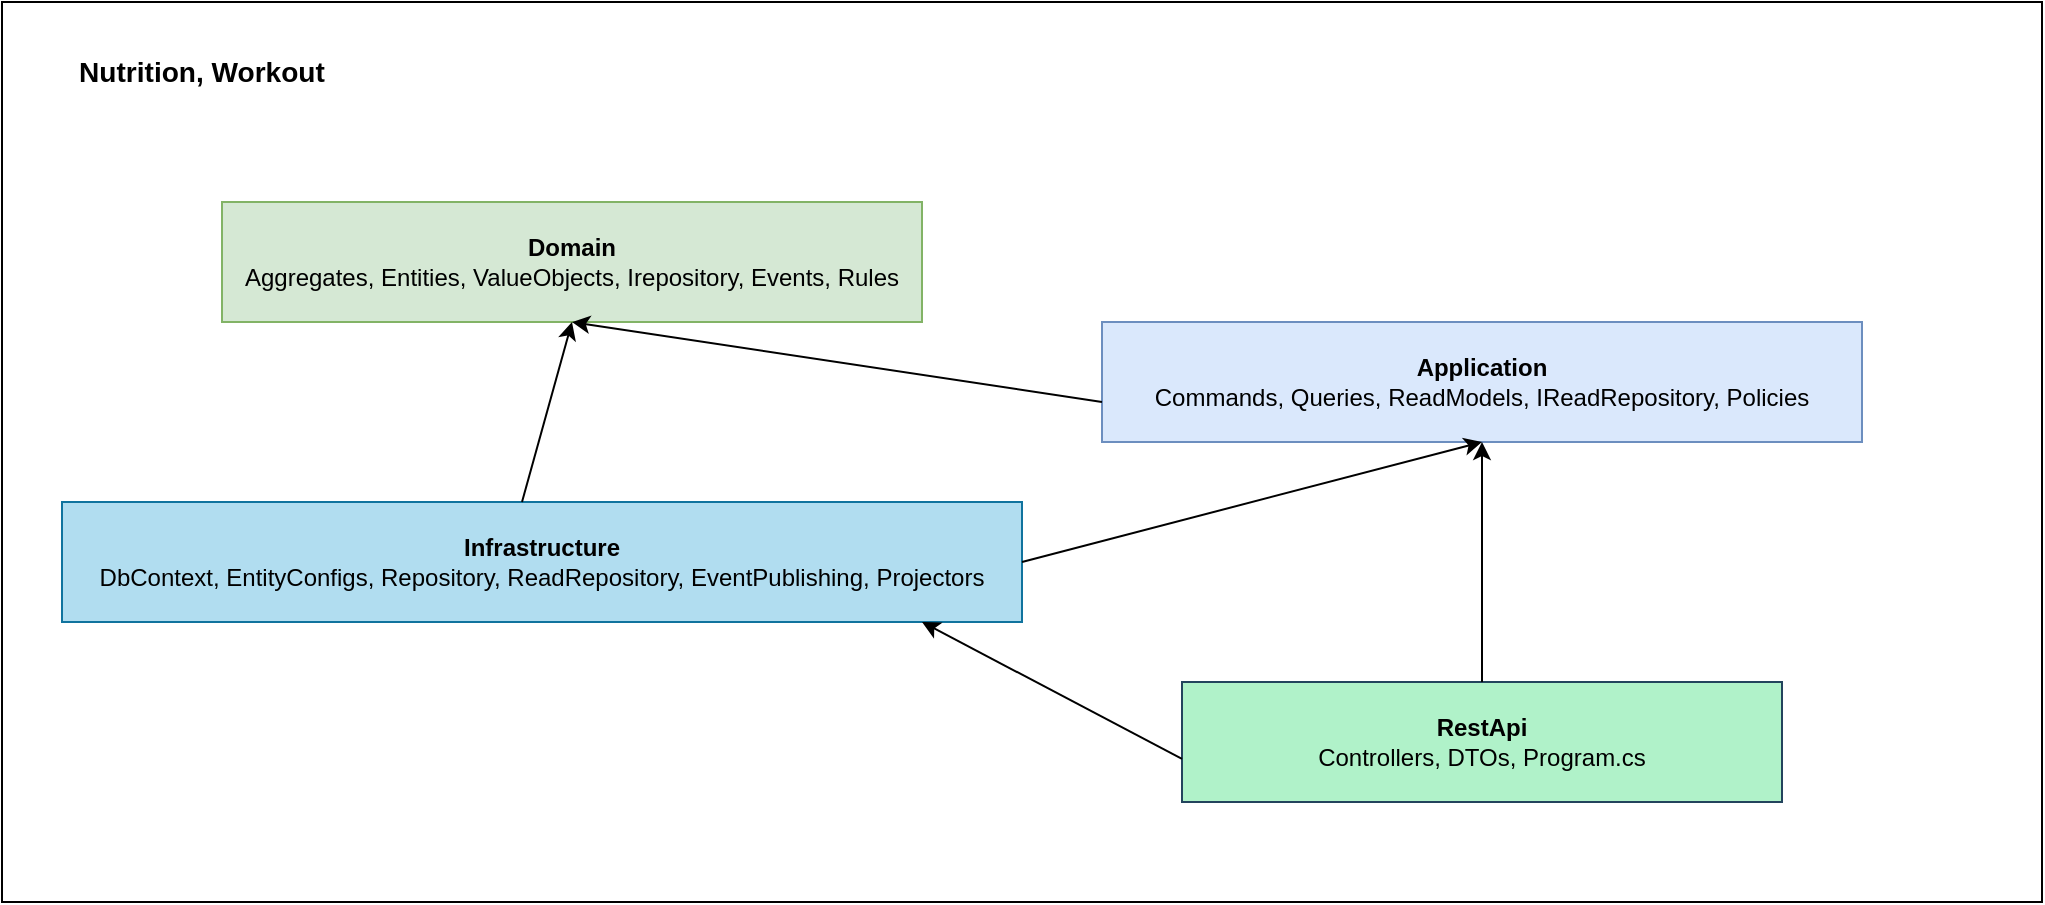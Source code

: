 <mxfile version="26.0.14">
  <diagram name="Seite-1" id="WxDjovM-4V8n2WnOXYon">
    <mxGraphModel dx="1562" dy="810" grid="1" gridSize="10" guides="1" tooltips="1" connect="1" arrows="1" fold="1" page="1" pageScale="1" pageWidth="827" pageHeight="1169" math="0" shadow="0">
      <root>
        <mxCell id="0" />
        <mxCell id="1" parent="0" />
        <mxCell id="61XYDGd2NCtoay3DUTl8-1" value="" style="rounded=0;whiteSpace=wrap;html=1;" parent="1" vertex="1">
          <mxGeometry x="20" y="170" width="1020" height="450" as="geometry" />
        </mxCell>
        <mxCell id="61XYDGd2NCtoay3DUTl8-2" value="&lt;b&gt;Domain&lt;/b&gt;&lt;br&gt;Aggregates, Entities, ValueObjects, Irepository, Events, Rules" style="rounded=0;whiteSpace=wrap;html=1;fillColor=#d5e8d4;strokeColor=#82b366;" parent="1" vertex="1">
          <mxGeometry x="130" y="270" width="350" height="60" as="geometry" />
        </mxCell>
        <mxCell id="61XYDGd2NCtoay3DUTl8-3" value="&lt;b&gt;Application&lt;/b&gt;&lt;br&gt;Commands, Queries, ReadModels, IReadRepository, Policies" style="rounded=0;whiteSpace=wrap;html=1;fillColor=#dae8fc;strokeColor=#6c8ebf;" parent="1" vertex="1">
          <mxGeometry x="570" y="330" width="380" height="60" as="geometry" />
        </mxCell>
        <mxCell id="61XYDGd2NCtoay3DUTl8-4" value="&lt;b&gt;RestApi&lt;/b&gt;&lt;br&gt;Controllers, DTOs, Program.cs" style="rounded=0;whiteSpace=wrap;html=1;fillColor=light-dark(#b0f2c9, #39454E);strokeColor=#23445d;" parent="1" vertex="1">
          <mxGeometry x="610" y="510" width="300" height="60" as="geometry" />
        </mxCell>
        <mxCell id="61XYDGd2NCtoay3DUTl8-5" value="&lt;b&gt;Infrastructure&lt;/b&gt;&lt;br&gt;DbContext, EntityConfigs, Repository, ReadRepository, EventPublishing, Projectors" style="rounded=0;whiteSpace=wrap;html=1;fillColor=#b1ddf0;strokeColor=#10739e;" parent="1" vertex="1">
          <mxGeometry x="50" y="420" width="480" height="60" as="geometry" />
        </mxCell>
        <mxCell id="cP2eNzQ0IeBt83iWZ05u-2" value="" style="endArrow=classic;html=1;rounded=0;entryX=0.5;entryY=1;entryDx=0;entryDy=0;" edge="1" parent="1" target="61XYDGd2NCtoay3DUTl8-2">
          <mxGeometry width="50" height="50" relative="1" as="geometry">
            <mxPoint x="570" y="370" as="sourcePoint" />
            <mxPoint x="620" y="320" as="targetPoint" />
          </mxGeometry>
        </mxCell>
        <mxCell id="cP2eNzQ0IeBt83iWZ05u-3" value="" style="endArrow=classic;html=1;rounded=0;entryX=0.5;entryY=1;entryDx=0;entryDy=0;" edge="1" parent="1" target="61XYDGd2NCtoay3DUTl8-2">
          <mxGeometry width="50" height="50" relative="1" as="geometry">
            <mxPoint x="280" y="420" as="sourcePoint" />
            <mxPoint x="300" y="330" as="targetPoint" />
          </mxGeometry>
        </mxCell>
        <mxCell id="cP2eNzQ0IeBt83iWZ05u-5" value="" style="endArrow=classic;html=1;rounded=0;exitX=1;exitY=0.5;exitDx=0;exitDy=0;" edge="1" parent="1" source="61XYDGd2NCtoay3DUTl8-5">
          <mxGeometry width="50" height="50" relative="1" as="geometry">
            <mxPoint x="710" y="440" as="sourcePoint" />
            <mxPoint x="760" y="390" as="targetPoint" />
          </mxGeometry>
        </mxCell>
        <mxCell id="cP2eNzQ0IeBt83iWZ05u-6" value="" style="endArrow=classic;html=1;rounded=0;entryX=0.5;entryY=1;entryDx=0;entryDy=0;exitX=0.5;exitY=0;exitDx=0;exitDy=0;" edge="1" parent="1" source="61XYDGd2NCtoay3DUTl8-4" target="61XYDGd2NCtoay3DUTl8-3">
          <mxGeometry width="50" height="50" relative="1" as="geometry">
            <mxPoint x="770" y="440" as="sourcePoint" />
            <mxPoint x="820" y="390" as="targetPoint" />
          </mxGeometry>
        </mxCell>
        <mxCell id="cP2eNzQ0IeBt83iWZ05u-7" value="" style="endArrow=classic;html=1;rounded=0;exitX=0;exitY=0.64;exitDx=0;exitDy=0;exitPerimeter=0;" edge="1" parent="1" source="61XYDGd2NCtoay3DUTl8-4">
          <mxGeometry width="50" height="50" relative="1" as="geometry">
            <mxPoint x="430" y="530" as="sourcePoint" />
            <mxPoint x="480" y="480" as="targetPoint" />
          </mxGeometry>
        </mxCell>
        <mxCell id="cP2eNzQ0IeBt83iWZ05u-9" value="&lt;h3&gt;&lt;b&gt;Nutrition, Workout&lt;/b&gt;&lt;/h3&gt;" style="text;html=1;align=center;verticalAlign=middle;whiteSpace=wrap;rounded=0;" vertex="1" parent="1">
          <mxGeometry x="40" y="190" width="160" height="30" as="geometry" />
        </mxCell>
      </root>
    </mxGraphModel>
  </diagram>
</mxfile>

